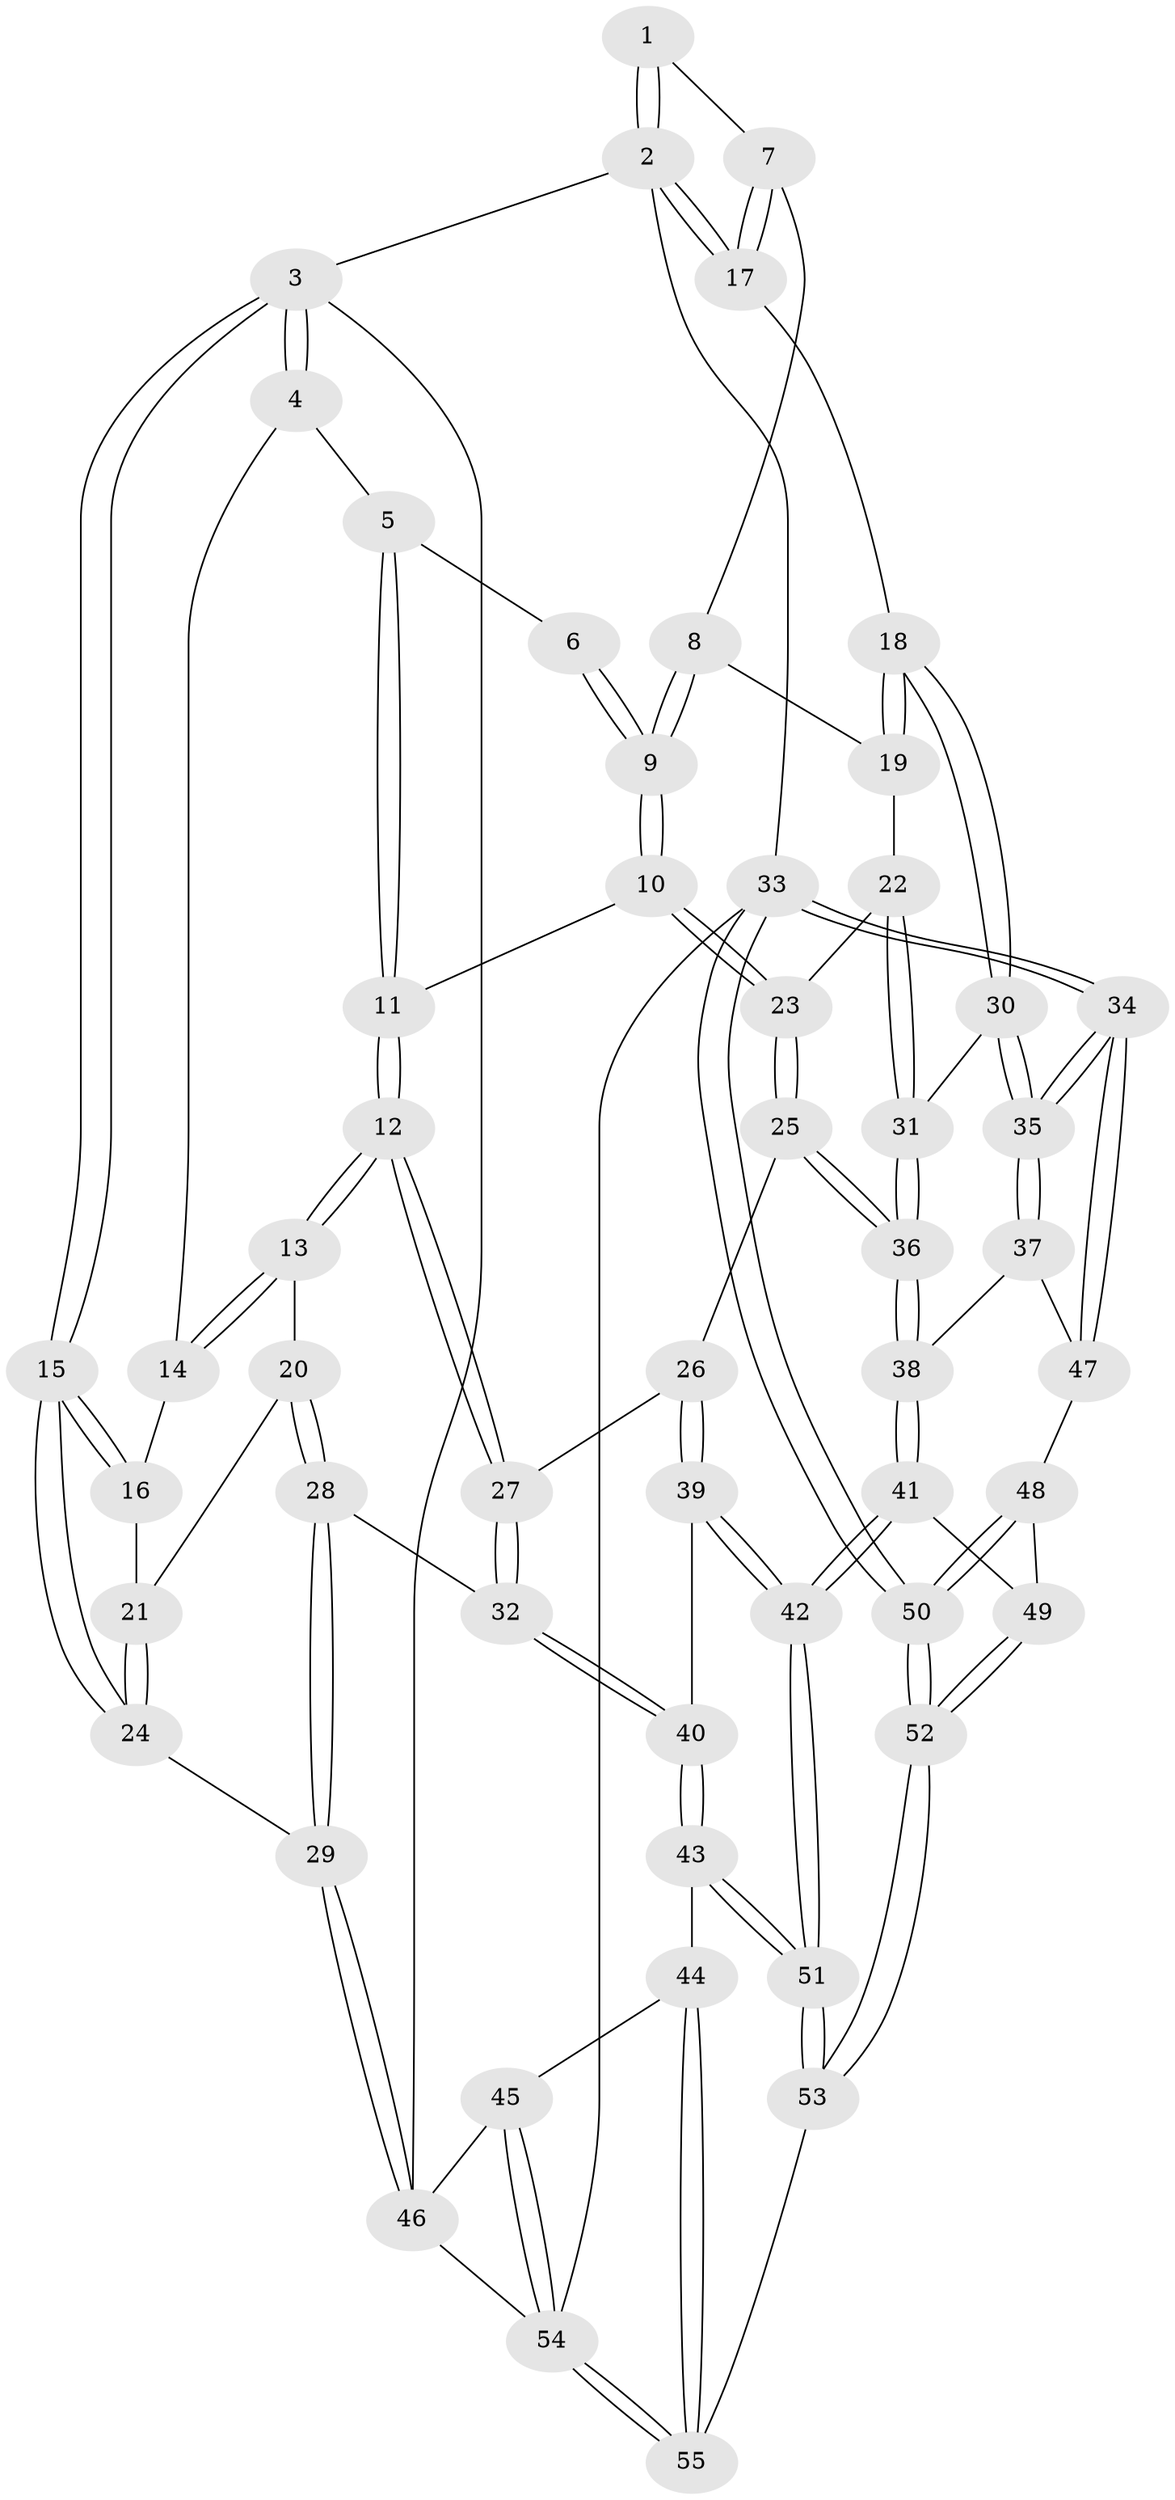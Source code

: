 // Generated by graph-tools (version 1.1) at 2025/50/03/09/25 03:50:58]
// undirected, 55 vertices, 134 edges
graph export_dot {
graph [start="1"]
  node [color=gray90,style=filled];
  1 [pos="+0.7607680003255614+0"];
  2 [pos="+1+0"];
  3 [pos="+0+0"];
  4 [pos="+0.25073796112535224+0"];
  5 [pos="+0.29486141881762046+0"];
  6 [pos="+0.5841172350267437+0"];
  7 [pos="+0.7893563931740117+0.06587395572734726"];
  8 [pos="+0.7868097562275771+0.07418352251715254"];
  9 [pos="+0.5528803398036417+0.20639813727150166"];
  10 [pos="+0.5485608482043286+0.21581684123494857"];
  11 [pos="+0.4680506074940543+0.21796033133594772"];
  12 [pos="+0.34649845861678186+0.25745444744244017"];
  13 [pos="+0.3435167721139933+0.25659105843872776"];
  14 [pos="+0.245694164485909+0"];
  15 [pos="+0+0"];
  16 [pos="+0.15842943948691326+0.13225690666175913"];
  17 [pos="+1+0.1522361978922814"];
  18 [pos="+1+0.18548719706494807"];
  19 [pos="+0.8274153230665252+0.20125266542117332"];
  20 [pos="+0.2380907098722704+0.27103012295689094"];
  21 [pos="+0.1414261815766491+0.22216157529697003"];
  22 [pos="+0.7672361917131446+0.3001625442805286"];
  23 [pos="+0.655518603314929+0.35228154030092"];
  24 [pos="+0+0.24013169516474522"];
  25 [pos="+0.6510745782083602+0.48519646762655416"];
  26 [pos="+0.6475919461744526+0.48728905377562626"];
  27 [pos="+0.3817464335980015+0.5233436941710844"];
  28 [pos="+0.12291334309092593+0.5380026934246401"];
  29 [pos="+0+0.6007201912708475"];
  30 [pos="+1+0.37867731283361883"];
  31 [pos="+1+0.3929103235165948"];
  32 [pos="+0.3409424323654025+0.5672715210778306"];
  33 [pos="+1+1"];
  34 [pos="+1+0.784929743682377"];
  35 [pos="+1+0.6051191871607329"];
  36 [pos="+0.7442737789277444+0.5477443878712316"];
  37 [pos="+0.9560910803757965+0.6406520430296571"];
  38 [pos="+0.7545034256075749+0.5660291238795491"];
  39 [pos="+0.5833931270196882+0.6365359865089879"];
  40 [pos="+0.3834359498397317+0.7455672731528441"];
  41 [pos="+0.7572324497119306+0.784764340991922"];
  42 [pos="+0.620165466399804+0.8503220169203223"];
  43 [pos="+0.3811955135286583+0.7821254287242688"];
  44 [pos="+0.23546241110834612+0.8406657538969903"];
  45 [pos="+0.1626556377490255+0.8231442367084397"];
  46 [pos="+0+0.6503887678409116"];
  47 [pos="+0.8689524591568005+0.7810526798307588"];
  48 [pos="+0.8450610935584251+0.7972301216998635"];
  49 [pos="+0.758557405338583+0.7853621718717989"];
  50 [pos="+1+1"];
  51 [pos="+0.5451669705483623+0.9261388511431515"];
  52 [pos="+0.9038380812075566+1"];
  53 [pos="+0.5562903648297046+1"];
  54 [pos="+0+1"];
  55 [pos="+0.2799514221985443+1"];
  1 -- 2;
  1 -- 2;
  1 -- 7;
  2 -- 3;
  2 -- 17;
  2 -- 17;
  2 -- 33;
  3 -- 4;
  3 -- 4;
  3 -- 15;
  3 -- 15;
  3 -- 46;
  4 -- 5;
  4 -- 14;
  5 -- 6;
  5 -- 11;
  5 -- 11;
  6 -- 9;
  6 -- 9;
  7 -- 8;
  7 -- 17;
  7 -- 17;
  8 -- 9;
  8 -- 9;
  8 -- 19;
  9 -- 10;
  9 -- 10;
  10 -- 11;
  10 -- 23;
  10 -- 23;
  11 -- 12;
  11 -- 12;
  12 -- 13;
  12 -- 13;
  12 -- 27;
  12 -- 27;
  13 -- 14;
  13 -- 14;
  13 -- 20;
  14 -- 16;
  15 -- 16;
  15 -- 16;
  15 -- 24;
  15 -- 24;
  16 -- 21;
  17 -- 18;
  18 -- 19;
  18 -- 19;
  18 -- 30;
  18 -- 30;
  19 -- 22;
  20 -- 21;
  20 -- 28;
  20 -- 28;
  21 -- 24;
  21 -- 24;
  22 -- 23;
  22 -- 31;
  22 -- 31;
  23 -- 25;
  23 -- 25;
  24 -- 29;
  25 -- 26;
  25 -- 36;
  25 -- 36;
  26 -- 27;
  26 -- 39;
  26 -- 39;
  27 -- 32;
  27 -- 32;
  28 -- 29;
  28 -- 29;
  28 -- 32;
  29 -- 46;
  29 -- 46;
  30 -- 31;
  30 -- 35;
  30 -- 35;
  31 -- 36;
  31 -- 36;
  32 -- 40;
  32 -- 40;
  33 -- 34;
  33 -- 34;
  33 -- 50;
  33 -- 50;
  33 -- 54;
  34 -- 35;
  34 -- 35;
  34 -- 47;
  34 -- 47;
  35 -- 37;
  35 -- 37;
  36 -- 38;
  36 -- 38;
  37 -- 38;
  37 -- 47;
  38 -- 41;
  38 -- 41;
  39 -- 40;
  39 -- 42;
  39 -- 42;
  40 -- 43;
  40 -- 43;
  41 -- 42;
  41 -- 42;
  41 -- 49;
  42 -- 51;
  42 -- 51;
  43 -- 44;
  43 -- 51;
  43 -- 51;
  44 -- 45;
  44 -- 55;
  44 -- 55;
  45 -- 46;
  45 -- 54;
  45 -- 54;
  46 -- 54;
  47 -- 48;
  48 -- 49;
  48 -- 50;
  48 -- 50;
  49 -- 52;
  49 -- 52;
  50 -- 52;
  50 -- 52;
  51 -- 53;
  51 -- 53;
  52 -- 53;
  52 -- 53;
  53 -- 55;
  54 -- 55;
  54 -- 55;
}
